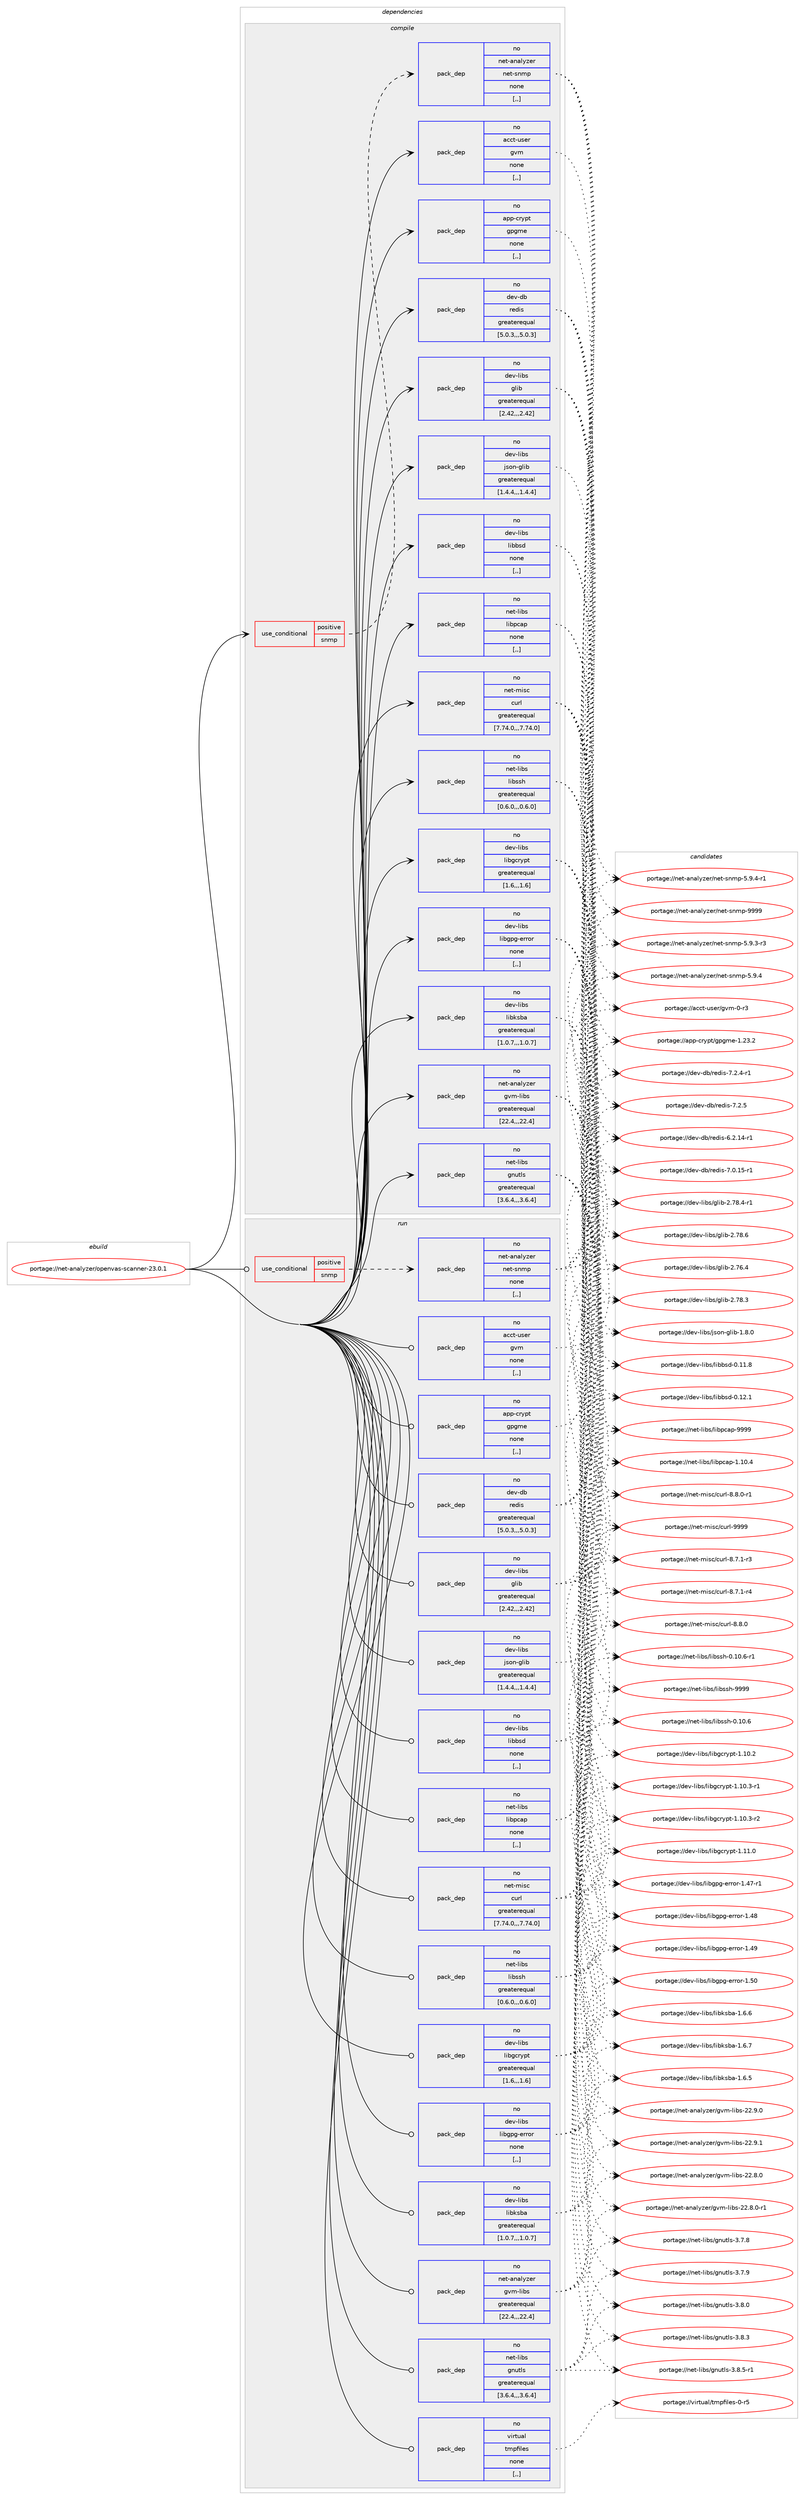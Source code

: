 digraph prolog {

# *************
# Graph options
# *************

newrank=true;
concentrate=true;
compound=true;
graph [rankdir=LR,fontname=Helvetica,fontsize=10,ranksep=1.5];#, ranksep=2.5, nodesep=0.2];
edge  [arrowhead=vee];
node  [fontname=Helvetica,fontsize=10];

# **********
# The ebuild
# **********

subgraph cluster_leftcol {
color=gray;
rank=same;
label=<<i>ebuild</i>>;
id [label="portage://net-analyzer/openvas-scanner-23.0.1", color=red, width=4, href="../net-analyzer/openvas-scanner-23.0.1.svg"];
}

# ****************
# The dependencies
# ****************

subgraph cluster_midcol {
color=gray;
label=<<i>dependencies</i>>;
subgraph cluster_compile {
fillcolor="#eeeeee";
style=filled;
label=<<i>compile</i>>;
subgraph cond85575 {
dependency332365 [label=<<TABLE BORDER="0" CELLBORDER="1" CELLSPACING="0" CELLPADDING="4"><TR><TD ROWSPAN="3" CELLPADDING="10">use_conditional</TD></TR><TR><TD>positive</TD></TR><TR><TD>snmp</TD></TR></TABLE>>, shape=none, color=red];
subgraph pack244259 {
dependency332366 [label=<<TABLE BORDER="0" CELLBORDER="1" CELLSPACING="0" CELLPADDING="4" WIDTH="220"><TR><TD ROWSPAN="6" CELLPADDING="30">pack_dep</TD></TR><TR><TD WIDTH="110">no</TD></TR><TR><TD>net-analyzer</TD></TR><TR><TD>net-snmp</TD></TR><TR><TD>none</TD></TR><TR><TD>[,,]</TD></TR></TABLE>>, shape=none, color=blue];
}
dependency332365:e -> dependency332366:w [weight=20,style="dashed",arrowhead="vee"];
}
id:e -> dependency332365:w [weight=20,style="solid",arrowhead="vee"];
subgraph pack244260 {
dependency332367 [label=<<TABLE BORDER="0" CELLBORDER="1" CELLSPACING="0" CELLPADDING="4" WIDTH="220"><TR><TD ROWSPAN="6" CELLPADDING="30">pack_dep</TD></TR><TR><TD WIDTH="110">no</TD></TR><TR><TD>acct-user</TD></TR><TR><TD>gvm</TD></TR><TR><TD>none</TD></TR><TR><TD>[,,]</TD></TR></TABLE>>, shape=none, color=blue];
}
id:e -> dependency332367:w [weight=20,style="solid",arrowhead="vee"];
subgraph pack244261 {
dependency332368 [label=<<TABLE BORDER="0" CELLBORDER="1" CELLSPACING="0" CELLPADDING="4" WIDTH="220"><TR><TD ROWSPAN="6" CELLPADDING="30">pack_dep</TD></TR><TR><TD WIDTH="110">no</TD></TR><TR><TD>app-crypt</TD></TR><TR><TD>gpgme</TD></TR><TR><TD>none</TD></TR><TR><TD>[,,]</TD></TR></TABLE>>, shape=none, color=blue];
}
id:e -> dependency332368:w [weight=20,style="solid",arrowhead="vee"];
subgraph pack244262 {
dependency332369 [label=<<TABLE BORDER="0" CELLBORDER="1" CELLSPACING="0" CELLPADDING="4" WIDTH="220"><TR><TD ROWSPAN="6" CELLPADDING="30">pack_dep</TD></TR><TR><TD WIDTH="110">no</TD></TR><TR><TD>dev-db</TD></TR><TR><TD>redis</TD></TR><TR><TD>greaterequal</TD></TR><TR><TD>[5.0.3,,,5.0.3]</TD></TR></TABLE>>, shape=none, color=blue];
}
id:e -> dependency332369:w [weight=20,style="solid",arrowhead="vee"];
subgraph pack244263 {
dependency332370 [label=<<TABLE BORDER="0" CELLBORDER="1" CELLSPACING="0" CELLPADDING="4" WIDTH="220"><TR><TD ROWSPAN="6" CELLPADDING="30">pack_dep</TD></TR><TR><TD WIDTH="110">no</TD></TR><TR><TD>dev-libs</TD></TR><TR><TD>glib</TD></TR><TR><TD>greaterequal</TD></TR><TR><TD>[2.42,,,2.42]</TD></TR></TABLE>>, shape=none, color=blue];
}
id:e -> dependency332370:w [weight=20,style="solid",arrowhead="vee"];
subgraph pack244264 {
dependency332371 [label=<<TABLE BORDER="0" CELLBORDER="1" CELLSPACING="0" CELLPADDING="4" WIDTH="220"><TR><TD ROWSPAN="6" CELLPADDING="30">pack_dep</TD></TR><TR><TD WIDTH="110">no</TD></TR><TR><TD>dev-libs</TD></TR><TR><TD>json-glib</TD></TR><TR><TD>greaterequal</TD></TR><TR><TD>[1.4.4,,,1.4.4]</TD></TR></TABLE>>, shape=none, color=blue];
}
id:e -> dependency332371:w [weight=20,style="solid",arrowhead="vee"];
subgraph pack244265 {
dependency332372 [label=<<TABLE BORDER="0" CELLBORDER="1" CELLSPACING="0" CELLPADDING="4" WIDTH="220"><TR><TD ROWSPAN="6" CELLPADDING="30">pack_dep</TD></TR><TR><TD WIDTH="110">no</TD></TR><TR><TD>dev-libs</TD></TR><TR><TD>libbsd</TD></TR><TR><TD>none</TD></TR><TR><TD>[,,]</TD></TR></TABLE>>, shape=none, color=blue];
}
id:e -> dependency332372:w [weight=20,style="solid",arrowhead="vee"];
subgraph pack244266 {
dependency332373 [label=<<TABLE BORDER="0" CELLBORDER="1" CELLSPACING="0" CELLPADDING="4" WIDTH="220"><TR><TD ROWSPAN="6" CELLPADDING="30">pack_dep</TD></TR><TR><TD WIDTH="110">no</TD></TR><TR><TD>dev-libs</TD></TR><TR><TD>libgcrypt</TD></TR><TR><TD>greaterequal</TD></TR><TR><TD>[1.6,,,1.6]</TD></TR></TABLE>>, shape=none, color=blue];
}
id:e -> dependency332373:w [weight=20,style="solid",arrowhead="vee"];
subgraph pack244267 {
dependency332374 [label=<<TABLE BORDER="0" CELLBORDER="1" CELLSPACING="0" CELLPADDING="4" WIDTH="220"><TR><TD ROWSPAN="6" CELLPADDING="30">pack_dep</TD></TR><TR><TD WIDTH="110">no</TD></TR><TR><TD>dev-libs</TD></TR><TR><TD>libgpg-error</TD></TR><TR><TD>none</TD></TR><TR><TD>[,,]</TD></TR></TABLE>>, shape=none, color=blue];
}
id:e -> dependency332374:w [weight=20,style="solid",arrowhead="vee"];
subgraph pack244268 {
dependency332375 [label=<<TABLE BORDER="0" CELLBORDER="1" CELLSPACING="0" CELLPADDING="4" WIDTH="220"><TR><TD ROWSPAN="6" CELLPADDING="30">pack_dep</TD></TR><TR><TD WIDTH="110">no</TD></TR><TR><TD>dev-libs</TD></TR><TR><TD>libksba</TD></TR><TR><TD>greaterequal</TD></TR><TR><TD>[1.0.7,,,1.0.7]</TD></TR></TABLE>>, shape=none, color=blue];
}
id:e -> dependency332375:w [weight=20,style="solid",arrowhead="vee"];
subgraph pack244269 {
dependency332376 [label=<<TABLE BORDER="0" CELLBORDER="1" CELLSPACING="0" CELLPADDING="4" WIDTH="220"><TR><TD ROWSPAN="6" CELLPADDING="30">pack_dep</TD></TR><TR><TD WIDTH="110">no</TD></TR><TR><TD>net-analyzer</TD></TR><TR><TD>gvm-libs</TD></TR><TR><TD>greaterequal</TD></TR><TR><TD>[22.4,,,22.4]</TD></TR></TABLE>>, shape=none, color=blue];
}
id:e -> dependency332376:w [weight=20,style="solid",arrowhead="vee"];
subgraph pack244270 {
dependency332377 [label=<<TABLE BORDER="0" CELLBORDER="1" CELLSPACING="0" CELLPADDING="4" WIDTH="220"><TR><TD ROWSPAN="6" CELLPADDING="30">pack_dep</TD></TR><TR><TD WIDTH="110">no</TD></TR><TR><TD>net-libs</TD></TR><TR><TD>gnutls</TD></TR><TR><TD>greaterequal</TD></TR><TR><TD>[3.6.4,,,3.6.4]</TD></TR></TABLE>>, shape=none, color=blue];
}
id:e -> dependency332377:w [weight=20,style="solid",arrowhead="vee"];
subgraph pack244271 {
dependency332378 [label=<<TABLE BORDER="0" CELLBORDER="1" CELLSPACING="0" CELLPADDING="4" WIDTH="220"><TR><TD ROWSPAN="6" CELLPADDING="30">pack_dep</TD></TR><TR><TD WIDTH="110">no</TD></TR><TR><TD>net-libs</TD></TR><TR><TD>libpcap</TD></TR><TR><TD>none</TD></TR><TR><TD>[,,]</TD></TR></TABLE>>, shape=none, color=blue];
}
id:e -> dependency332378:w [weight=20,style="solid",arrowhead="vee"];
subgraph pack244272 {
dependency332379 [label=<<TABLE BORDER="0" CELLBORDER="1" CELLSPACING="0" CELLPADDING="4" WIDTH="220"><TR><TD ROWSPAN="6" CELLPADDING="30">pack_dep</TD></TR><TR><TD WIDTH="110">no</TD></TR><TR><TD>net-libs</TD></TR><TR><TD>libssh</TD></TR><TR><TD>greaterequal</TD></TR><TR><TD>[0.6.0,,,0.6.0]</TD></TR></TABLE>>, shape=none, color=blue];
}
id:e -> dependency332379:w [weight=20,style="solid",arrowhead="vee"];
subgraph pack244273 {
dependency332380 [label=<<TABLE BORDER="0" CELLBORDER="1" CELLSPACING="0" CELLPADDING="4" WIDTH="220"><TR><TD ROWSPAN="6" CELLPADDING="30">pack_dep</TD></TR><TR><TD WIDTH="110">no</TD></TR><TR><TD>net-misc</TD></TR><TR><TD>curl</TD></TR><TR><TD>greaterequal</TD></TR><TR><TD>[7.74.0,,,7.74.0]</TD></TR></TABLE>>, shape=none, color=blue];
}
id:e -> dependency332380:w [weight=20,style="solid",arrowhead="vee"];
}
subgraph cluster_compileandrun {
fillcolor="#eeeeee";
style=filled;
label=<<i>compile and run</i>>;
}
subgraph cluster_run {
fillcolor="#eeeeee";
style=filled;
label=<<i>run</i>>;
subgraph cond85576 {
dependency332381 [label=<<TABLE BORDER="0" CELLBORDER="1" CELLSPACING="0" CELLPADDING="4"><TR><TD ROWSPAN="3" CELLPADDING="10">use_conditional</TD></TR><TR><TD>positive</TD></TR><TR><TD>snmp</TD></TR></TABLE>>, shape=none, color=red];
subgraph pack244274 {
dependency332382 [label=<<TABLE BORDER="0" CELLBORDER="1" CELLSPACING="0" CELLPADDING="4" WIDTH="220"><TR><TD ROWSPAN="6" CELLPADDING="30">pack_dep</TD></TR><TR><TD WIDTH="110">no</TD></TR><TR><TD>net-analyzer</TD></TR><TR><TD>net-snmp</TD></TR><TR><TD>none</TD></TR><TR><TD>[,,]</TD></TR></TABLE>>, shape=none, color=blue];
}
dependency332381:e -> dependency332382:w [weight=20,style="dashed",arrowhead="vee"];
}
id:e -> dependency332381:w [weight=20,style="solid",arrowhead="odot"];
subgraph pack244275 {
dependency332383 [label=<<TABLE BORDER="0" CELLBORDER="1" CELLSPACING="0" CELLPADDING="4" WIDTH="220"><TR><TD ROWSPAN="6" CELLPADDING="30">pack_dep</TD></TR><TR><TD WIDTH="110">no</TD></TR><TR><TD>acct-user</TD></TR><TR><TD>gvm</TD></TR><TR><TD>none</TD></TR><TR><TD>[,,]</TD></TR></TABLE>>, shape=none, color=blue];
}
id:e -> dependency332383:w [weight=20,style="solid",arrowhead="odot"];
subgraph pack244276 {
dependency332384 [label=<<TABLE BORDER="0" CELLBORDER="1" CELLSPACING="0" CELLPADDING="4" WIDTH="220"><TR><TD ROWSPAN="6" CELLPADDING="30">pack_dep</TD></TR><TR><TD WIDTH="110">no</TD></TR><TR><TD>app-crypt</TD></TR><TR><TD>gpgme</TD></TR><TR><TD>none</TD></TR><TR><TD>[,,]</TD></TR></TABLE>>, shape=none, color=blue];
}
id:e -> dependency332384:w [weight=20,style="solid",arrowhead="odot"];
subgraph pack244277 {
dependency332385 [label=<<TABLE BORDER="0" CELLBORDER="1" CELLSPACING="0" CELLPADDING="4" WIDTH="220"><TR><TD ROWSPAN="6" CELLPADDING="30">pack_dep</TD></TR><TR><TD WIDTH="110">no</TD></TR><TR><TD>dev-db</TD></TR><TR><TD>redis</TD></TR><TR><TD>greaterequal</TD></TR><TR><TD>[5.0.3,,,5.0.3]</TD></TR></TABLE>>, shape=none, color=blue];
}
id:e -> dependency332385:w [weight=20,style="solid",arrowhead="odot"];
subgraph pack244278 {
dependency332386 [label=<<TABLE BORDER="0" CELLBORDER="1" CELLSPACING="0" CELLPADDING="4" WIDTH="220"><TR><TD ROWSPAN="6" CELLPADDING="30">pack_dep</TD></TR><TR><TD WIDTH="110">no</TD></TR><TR><TD>dev-libs</TD></TR><TR><TD>glib</TD></TR><TR><TD>greaterequal</TD></TR><TR><TD>[2.42,,,2.42]</TD></TR></TABLE>>, shape=none, color=blue];
}
id:e -> dependency332386:w [weight=20,style="solid",arrowhead="odot"];
subgraph pack244279 {
dependency332387 [label=<<TABLE BORDER="0" CELLBORDER="1" CELLSPACING="0" CELLPADDING="4" WIDTH="220"><TR><TD ROWSPAN="6" CELLPADDING="30">pack_dep</TD></TR><TR><TD WIDTH="110">no</TD></TR><TR><TD>dev-libs</TD></TR><TR><TD>json-glib</TD></TR><TR><TD>greaterequal</TD></TR><TR><TD>[1.4.4,,,1.4.4]</TD></TR></TABLE>>, shape=none, color=blue];
}
id:e -> dependency332387:w [weight=20,style="solid",arrowhead="odot"];
subgraph pack244280 {
dependency332388 [label=<<TABLE BORDER="0" CELLBORDER="1" CELLSPACING="0" CELLPADDING="4" WIDTH="220"><TR><TD ROWSPAN="6" CELLPADDING="30">pack_dep</TD></TR><TR><TD WIDTH="110">no</TD></TR><TR><TD>dev-libs</TD></TR><TR><TD>libbsd</TD></TR><TR><TD>none</TD></TR><TR><TD>[,,]</TD></TR></TABLE>>, shape=none, color=blue];
}
id:e -> dependency332388:w [weight=20,style="solid",arrowhead="odot"];
subgraph pack244281 {
dependency332389 [label=<<TABLE BORDER="0" CELLBORDER="1" CELLSPACING="0" CELLPADDING="4" WIDTH="220"><TR><TD ROWSPAN="6" CELLPADDING="30">pack_dep</TD></TR><TR><TD WIDTH="110">no</TD></TR><TR><TD>dev-libs</TD></TR><TR><TD>libgcrypt</TD></TR><TR><TD>greaterequal</TD></TR><TR><TD>[1.6,,,1.6]</TD></TR></TABLE>>, shape=none, color=blue];
}
id:e -> dependency332389:w [weight=20,style="solid",arrowhead="odot"];
subgraph pack244282 {
dependency332390 [label=<<TABLE BORDER="0" CELLBORDER="1" CELLSPACING="0" CELLPADDING="4" WIDTH="220"><TR><TD ROWSPAN="6" CELLPADDING="30">pack_dep</TD></TR><TR><TD WIDTH="110">no</TD></TR><TR><TD>dev-libs</TD></TR><TR><TD>libgpg-error</TD></TR><TR><TD>none</TD></TR><TR><TD>[,,]</TD></TR></TABLE>>, shape=none, color=blue];
}
id:e -> dependency332390:w [weight=20,style="solid",arrowhead="odot"];
subgraph pack244283 {
dependency332391 [label=<<TABLE BORDER="0" CELLBORDER="1" CELLSPACING="0" CELLPADDING="4" WIDTH="220"><TR><TD ROWSPAN="6" CELLPADDING="30">pack_dep</TD></TR><TR><TD WIDTH="110">no</TD></TR><TR><TD>dev-libs</TD></TR><TR><TD>libksba</TD></TR><TR><TD>greaterequal</TD></TR><TR><TD>[1.0.7,,,1.0.7]</TD></TR></TABLE>>, shape=none, color=blue];
}
id:e -> dependency332391:w [weight=20,style="solid",arrowhead="odot"];
subgraph pack244284 {
dependency332392 [label=<<TABLE BORDER="0" CELLBORDER="1" CELLSPACING="0" CELLPADDING="4" WIDTH="220"><TR><TD ROWSPAN="6" CELLPADDING="30">pack_dep</TD></TR><TR><TD WIDTH="110">no</TD></TR><TR><TD>net-analyzer</TD></TR><TR><TD>gvm-libs</TD></TR><TR><TD>greaterequal</TD></TR><TR><TD>[22.4,,,22.4]</TD></TR></TABLE>>, shape=none, color=blue];
}
id:e -> dependency332392:w [weight=20,style="solid",arrowhead="odot"];
subgraph pack244285 {
dependency332393 [label=<<TABLE BORDER="0" CELLBORDER="1" CELLSPACING="0" CELLPADDING="4" WIDTH="220"><TR><TD ROWSPAN="6" CELLPADDING="30">pack_dep</TD></TR><TR><TD WIDTH="110">no</TD></TR><TR><TD>net-libs</TD></TR><TR><TD>gnutls</TD></TR><TR><TD>greaterequal</TD></TR><TR><TD>[3.6.4,,,3.6.4]</TD></TR></TABLE>>, shape=none, color=blue];
}
id:e -> dependency332393:w [weight=20,style="solid",arrowhead="odot"];
subgraph pack244286 {
dependency332394 [label=<<TABLE BORDER="0" CELLBORDER="1" CELLSPACING="0" CELLPADDING="4" WIDTH="220"><TR><TD ROWSPAN="6" CELLPADDING="30">pack_dep</TD></TR><TR><TD WIDTH="110">no</TD></TR><TR><TD>net-libs</TD></TR><TR><TD>libpcap</TD></TR><TR><TD>none</TD></TR><TR><TD>[,,]</TD></TR></TABLE>>, shape=none, color=blue];
}
id:e -> dependency332394:w [weight=20,style="solid",arrowhead="odot"];
subgraph pack244287 {
dependency332395 [label=<<TABLE BORDER="0" CELLBORDER="1" CELLSPACING="0" CELLPADDING="4" WIDTH="220"><TR><TD ROWSPAN="6" CELLPADDING="30">pack_dep</TD></TR><TR><TD WIDTH="110">no</TD></TR><TR><TD>net-libs</TD></TR><TR><TD>libssh</TD></TR><TR><TD>greaterequal</TD></TR><TR><TD>[0.6.0,,,0.6.0]</TD></TR></TABLE>>, shape=none, color=blue];
}
id:e -> dependency332395:w [weight=20,style="solid",arrowhead="odot"];
subgraph pack244288 {
dependency332396 [label=<<TABLE BORDER="0" CELLBORDER="1" CELLSPACING="0" CELLPADDING="4" WIDTH="220"><TR><TD ROWSPAN="6" CELLPADDING="30">pack_dep</TD></TR><TR><TD WIDTH="110">no</TD></TR><TR><TD>net-misc</TD></TR><TR><TD>curl</TD></TR><TR><TD>greaterequal</TD></TR><TR><TD>[7.74.0,,,7.74.0]</TD></TR></TABLE>>, shape=none, color=blue];
}
id:e -> dependency332396:w [weight=20,style="solid",arrowhead="odot"];
subgraph pack244289 {
dependency332397 [label=<<TABLE BORDER="0" CELLBORDER="1" CELLSPACING="0" CELLPADDING="4" WIDTH="220"><TR><TD ROWSPAN="6" CELLPADDING="30">pack_dep</TD></TR><TR><TD WIDTH="110">no</TD></TR><TR><TD>virtual</TD></TR><TR><TD>tmpfiles</TD></TR><TR><TD>none</TD></TR><TR><TD>[,,]</TD></TR></TABLE>>, shape=none, color=blue];
}
id:e -> dependency332397:w [weight=20,style="solid",arrowhead="odot"];
}
}

# **************
# The candidates
# **************

subgraph cluster_choices {
rank=same;
color=gray;
label=<<i>candidates</i>>;

subgraph choice244259 {
color=black;
nodesep=1;
choice11010111645971109710812112210111447110101116451151101091124553465746514511451 [label="portage://net-analyzer/net-snmp-5.9.3-r3", color=red, width=4,href="../net-analyzer/net-snmp-5.9.3-r3.svg"];
choice1101011164597110971081211221011144711010111645115110109112455346574652 [label="portage://net-analyzer/net-snmp-5.9.4", color=red, width=4,href="../net-analyzer/net-snmp-5.9.4.svg"];
choice11010111645971109710812112210111447110101116451151101091124553465746524511449 [label="portage://net-analyzer/net-snmp-5.9.4-r1", color=red, width=4,href="../net-analyzer/net-snmp-5.9.4-r1.svg"];
choice11010111645971109710812112210111447110101116451151101091124557575757 [label="portage://net-analyzer/net-snmp-9999", color=red, width=4,href="../net-analyzer/net-snmp-9999.svg"];
dependency332366:e -> choice11010111645971109710812112210111447110101116451151101091124553465746514511451:w [style=dotted,weight="100"];
dependency332366:e -> choice1101011164597110971081211221011144711010111645115110109112455346574652:w [style=dotted,weight="100"];
dependency332366:e -> choice11010111645971109710812112210111447110101116451151101091124553465746524511449:w [style=dotted,weight="100"];
dependency332366:e -> choice11010111645971109710812112210111447110101116451151101091124557575757:w [style=dotted,weight="100"];
}
subgraph choice244260 {
color=black;
nodesep=1;
choice979999116451171151011144710311810945484511451 [label="portage://acct-user/gvm-0-r3", color=red, width=4,href="../acct-user/gvm-0-r3.svg"];
dependency332367:e -> choice979999116451171151011144710311810945484511451:w [style=dotted,weight="100"];
}
subgraph choice244261 {
color=black;
nodesep=1;
choice9711211245991141211121164710311210310910145494650514650 [label="portage://app-crypt/gpgme-1.23.2", color=red, width=4,href="../app-crypt/gpgme-1.23.2.svg"];
dependency332368:e -> choice9711211245991141211121164710311210310910145494650514650:w [style=dotted,weight="100"];
}
subgraph choice244262 {
color=black;
nodesep=1;
choice100101118451009847114101100105115455446504649524511449 [label="portage://dev-db/redis-6.2.14-r1", color=red, width=4,href="../dev-db/redis-6.2.14-r1.svg"];
choice100101118451009847114101100105115455546484649534511449 [label="portage://dev-db/redis-7.0.15-r1", color=red, width=4,href="../dev-db/redis-7.0.15-r1.svg"];
choice1001011184510098471141011001051154555465046524511449 [label="portage://dev-db/redis-7.2.4-r1", color=red, width=4,href="../dev-db/redis-7.2.4-r1.svg"];
choice100101118451009847114101100105115455546504653 [label="portage://dev-db/redis-7.2.5", color=red, width=4,href="../dev-db/redis-7.2.5.svg"];
dependency332369:e -> choice100101118451009847114101100105115455446504649524511449:w [style=dotted,weight="100"];
dependency332369:e -> choice100101118451009847114101100105115455546484649534511449:w [style=dotted,weight="100"];
dependency332369:e -> choice1001011184510098471141011001051154555465046524511449:w [style=dotted,weight="100"];
dependency332369:e -> choice100101118451009847114101100105115455546504653:w [style=dotted,weight="100"];
}
subgraph choice244263 {
color=black;
nodesep=1;
choice1001011184510810598115471031081059845504655544652 [label="portage://dev-libs/glib-2.76.4", color=red, width=4,href="../dev-libs/glib-2.76.4.svg"];
choice1001011184510810598115471031081059845504655564651 [label="portage://dev-libs/glib-2.78.3", color=red, width=4,href="../dev-libs/glib-2.78.3.svg"];
choice10010111845108105981154710310810598455046555646524511449 [label="portage://dev-libs/glib-2.78.4-r1", color=red, width=4,href="../dev-libs/glib-2.78.4-r1.svg"];
choice1001011184510810598115471031081059845504655564654 [label="portage://dev-libs/glib-2.78.6", color=red, width=4,href="../dev-libs/glib-2.78.6.svg"];
dependency332370:e -> choice1001011184510810598115471031081059845504655544652:w [style=dotted,weight="100"];
dependency332370:e -> choice1001011184510810598115471031081059845504655564651:w [style=dotted,weight="100"];
dependency332370:e -> choice10010111845108105981154710310810598455046555646524511449:w [style=dotted,weight="100"];
dependency332370:e -> choice1001011184510810598115471031081059845504655564654:w [style=dotted,weight="100"];
}
subgraph choice244264 {
color=black;
nodesep=1;
choice1001011184510810598115471061151111104510310810598454946564648 [label="portage://dev-libs/json-glib-1.8.0", color=red, width=4,href="../dev-libs/json-glib-1.8.0.svg"];
dependency332371:e -> choice1001011184510810598115471061151111104510310810598454946564648:w [style=dotted,weight="100"];
}
subgraph choice244265 {
color=black;
nodesep=1;
choice100101118451081059811547108105989811510045484649494656 [label="portage://dev-libs/libbsd-0.11.8", color=red, width=4,href="../dev-libs/libbsd-0.11.8.svg"];
choice100101118451081059811547108105989811510045484649504649 [label="portage://dev-libs/libbsd-0.12.1", color=red, width=4,href="../dev-libs/libbsd-0.12.1.svg"];
dependency332372:e -> choice100101118451081059811547108105989811510045484649494656:w [style=dotted,weight="100"];
dependency332372:e -> choice100101118451081059811547108105989811510045484649504649:w [style=dotted,weight="100"];
}
subgraph choice244266 {
color=black;
nodesep=1;
choice100101118451081059811547108105981039911412111211645494649484650 [label="portage://dev-libs/libgcrypt-1.10.2", color=red, width=4,href="../dev-libs/libgcrypt-1.10.2.svg"];
choice1001011184510810598115471081059810399114121112116454946494846514511449 [label="portage://dev-libs/libgcrypt-1.10.3-r1", color=red, width=4,href="../dev-libs/libgcrypt-1.10.3-r1.svg"];
choice1001011184510810598115471081059810399114121112116454946494846514511450 [label="portage://dev-libs/libgcrypt-1.10.3-r2", color=red, width=4,href="../dev-libs/libgcrypt-1.10.3-r2.svg"];
choice100101118451081059811547108105981039911412111211645494649494648 [label="portage://dev-libs/libgcrypt-1.11.0", color=red, width=4,href="../dev-libs/libgcrypt-1.11.0.svg"];
dependency332373:e -> choice100101118451081059811547108105981039911412111211645494649484650:w [style=dotted,weight="100"];
dependency332373:e -> choice1001011184510810598115471081059810399114121112116454946494846514511449:w [style=dotted,weight="100"];
dependency332373:e -> choice1001011184510810598115471081059810399114121112116454946494846514511450:w [style=dotted,weight="100"];
dependency332373:e -> choice100101118451081059811547108105981039911412111211645494649494648:w [style=dotted,weight="100"];
}
subgraph choice244267 {
color=black;
nodesep=1;
choice100101118451081059811547108105981031121034510111411411111445494652554511449 [label="portage://dev-libs/libgpg-error-1.47-r1", color=red, width=4,href="../dev-libs/libgpg-error-1.47-r1.svg"];
choice10010111845108105981154710810598103112103451011141141111144549465256 [label="portage://dev-libs/libgpg-error-1.48", color=red, width=4,href="../dev-libs/libgpg-error-1.48.svg"];
choice10010111845108105981154710810598103112103451011141141111144549465257 [label="portage://dev-libs/libgpg-error-1.49", color=red, width=4,href="../dev-libs/libgpg-error-1.49.svg"];
choice10010111845108105981154710810598103112103451011141141111144549465348 [label="portage://dev-libs/libgpg-error-1.50", color=red, width=4,href="../dev-libs/libgpg-error-1.50.svg"];
dependency332374:e -> choice100101118451081059811547108105981031121034510111411411111445494652554511449:w [style=dotted,weight="100"];
dependency332374:e -> choice10010111845108105981154710810598103112103451011141141111144549465256:w [style=dotted,weight="100"];
dependency332374:e -> choice10010111845108105981154710810598103112103451011141141111144549465257:w [style=dotted,weight="100"];
dependency332374:e -> choice10010111845108105981154710810598103112103451011141141111144549465348:w [style=dotted,weight="100"];
}
subgraph choice244268 {
color=black;
nodesep=1;
choice100101118451081059811547108105981071159897454946544653 [label="portage://dev-libs/libksba-1.6.5", color=red, width=4,href="../dev-libs/libksba-1.6.5.svg"];
choice100101118451081059811547108105981071159897454946544654 [label="portage://dev-libs/libksba-1.6.6", color=red, width=4,href="../dev-libs/libksba-1.6.6.svg"];
choice100101118451081059811547108105981071159897454946544655 [label="portage://dev-libs/libksba-1.6.7", color=red, width=4,href="../dev-libs/libksba-1.6.7.svg"];
dependency332375:e -> choice100101118451081059811547108105981071159897454946544653:w [style=dotted,weight="100"];
dependency332375:e -> choice100101118451081059811547108105981071159897454946544654:w [style=dotted,weight="100"];
dependency332375:e -> choice100101118451081059811547108105981071159897454946544655:w [style=dotted,weight="100"];
}
subgraph choice244269 {
color=black;
nodesep=1;
choice11010111645971109710812112210111447103118109451081059811545505046564648 [label="portage://net-analyzer/gvm-libs-22.8.0", color=red, width=4,href="../net-analyzer/gvm-libs-22.8.0.svg"];
choice110101116459711097108121122101114471031181094510810598115455050465646484511449 [label="portage://net-analyzer/gvm-libs-22.8.0-r1", color=red, width=4,href="../net-analyzer/gvm-libs-22.8.0-r1.svg"];
choice11010111645971109710812112210111447103118109451081059811545505046574648 [label="portage://net-analyzer/gvm-libs-22.9.0", color=red, width=4,href="../net-analyzer/gvm-libs-22.9.0.svg"];
choice11010111645971109710812112210111447103118109451081059811545505046574649 [label="portage://net-analyzer/gvm-libs-22.9.1", color=red, width=4,href="../net-analyzer/gvm-libs-22.9.1.svg"];
dependency332376:e -> choice11010111645971109710812112210111447103118109451081059811545505046564648:w [style=dotted,weight="100"];
dependency332376:e -> choice110101116459711097108121122101114471031181094510810598115455050465646484511449:w [style=dotted,weight="100"];
dependency332376:e -> choice11010111645971109710812112210111447103118109451081059811545505046574648:w [style=dotted,weight="100"];
dependency332376:e -> choice11010111645971109710812112210111447103118109451081059811545505046574649:w [style=dotted,weight="100"];
}
subgraph choice244270 {
color=black;
nodesep=1;
choice110101116451081059811547103110117116108115455146554656 [label="portage://net-libs/gnutls-3.7.8", color=red, width=4,href="../net-libs/gnutls-3.7.8.svg"];
choice110101116451081059811547103110117116108115455146554657 [label="portage://net-libs/gnutls-3.7.9", color=red, width=4,href="../net-libs/gnutls-3.7.9.svg"];
choice110101116451081059811547103110117116108115455146564648 [label="portage://net-libs/gnutls-3.8.0", color=red, width=4,href="../net-libs/gnutls-3.8.0.svg"];
choice110101116451081059811547103110117116108115455146564651 [label="portage://net-libs/gnutls-3.8.3", color=red, width=4,href="../net-libs/gnutls-3.8.3.svg"];
choice1101011164510810598115471031101171161081154551465646534511449 [label="portage://net-libs/gnutls-3.8.5-r1", color=red, width=4,href="../net-libs/gnutls-3.8.5-r1.svg"];
dependency332377:e -> choice110101116451081059811547103110117116108115455146554656:w [style=dotted,weight="100"];
dependency332377:e -> choice110101116451081059811547103110117116108115455146554657:w [style=dotted,weight="100"];
dependency332377:e -> choice110101116451081059811547103110117116108115455146564648:w [style=dotted,weight="100"];
dependency332377:e -> choice110101116451081059811547103110117116108115455146564651:w [style=dotted,weight="100"];
dependency332377:e -> choice1101011164510810598115471031101171161081154551465646534511449:w [style=dotted,weight="100"];
}
subgraph choice244271 {
color=black;
nodesep=1;
choice11010111645108105981154710810598112999711245494649484652 [label="portage://net-libs/libpcap-1.10.4", color=red, width=4,href="../net-libs/libpcap-1.10.4.svg"];
choice1101011164510810598115471081059811299971124557575757 [label="portage://net-libs/libpcap-9999", color=red, width=4,href="../net-libs/libpcap-9999.svg"];
dependency332378:e -> choice11010111645108105981154710810598112999711245494649484652:w [style=dotted,weight="100"];
dependency332378:e -> choice1101011164510810598115471081059811299971124557575757:w [style=dotted,weight="100"];
}
subgraph choice244272 {
color=black;
nodesep=1;
choice1101011164510810598115471081059811511510445484649484654 [label="portage://net-libs/libssh-0.10.6", color=red, width=4,href="../net-libs/libssh-0.10.6.svg"];
choice11010111645108105981154710810598115115104454846494846544511449 [label="portage://net-libs/libssh-0.10.6-r1", color=red, width=4,href="../net-libs/libssh-0.10.6-r1.svg"];
choice110101116451081059811547108105981151151044557575757 [label="portage://net-libs/libssh-9999", color=red, width=4,href="../net-libs/libssh-9999.svg"];
dependency332379:e -> choice1101011164510810598115471081059811511510445484649484654:w [style=dotted,weight="100"];
dependency332379:e -> choice11010111645108105981154710810598115115104454846494846544511449:w [style=dotted,weight="100"];
dependency332379:e -> choice110101116451081059811547108105981151151044557575757:w [style=dotted,weight="100"];
}
subgraph choice244273 {
color=black;
nodesep=1;
choice110101116451091051159947991171141084556465546494511451 [label="portage://net-misc/curl-8.7.1-r3", color=red, width=4,href="../net-misc/curl-8.7.1-r3.svg"];
choice110101116451091051159947991171141084556465546494511452 [label="portage://net-misc/curl-8.7.1-r4", color=red, width=4,href="../net-misc/curl-8.7.1-r4.svg"];
choice11010111645109105115994799117114108455646564648 [label="portage://net-misc/curl-8.8.0", color=red, width=4,href="../net-misc/curl-8.8.0.svg"];
choice110101116451091051159947991171141084556465646484511449 [label="portage://net-misc/curl-8.8.0-r1", color=red, width=4,href="../net-misc/curl-8.8.0-r1.svg"];
choice110101116451091051159947991171141084557575757 [label="portage://net-misc/curl-9999", color=red, width=4,href="../net-misc/curl-9999.svg"];
dependency332380:e -> choice110101116451091051159947991171141084556465546494511451:w [style=dotted,weight="100"];
dependency332380:e -> choice110101116451091051159947991171141084556465546494511452:w [style=dotted,weight="100"];
dependency332380:e -> choice11010111645109105115994799117114108455646564648:w [style=dotted,weight="100"];
dependency332380:e -> choice110101116451091051159947991171141084556465646484511449:w [style=dotted,weight="100"];
dependency332380:e -> choice110101116451091051159947991171141084557575757:w [style=dotted,weight="100"];
}
subgraph choice244274 {
color=black;
nodesep=1;
choice11010111645971109710812112210111447110101116451151101091124553465746514511451 [label="portage://net-analyzer/net-snmp-5.9.3-r3", color=red, width=4,href="../net-analyzer/net-snmp-5.9.3-r3.svg"];
choice1101011164597110971081211221011144711010111645115110109112455346574652 [label="portage://net-analyzer/net-snmp-5.9.4", color=red, width=4,href="../net-analyzer/net-snmp-5.9.4.svg"];
choice11010111645971109710812112210111447110101116451151101091124553465746524511449 [label="portage://net-analyzer/net-snmp-5.9.4-r1", color=red, width=4,href="../net-analyzer/net-snmp-5.9.4-r1.svg"];
choice11010111645971109710812112210111447110101116451151101091124557575757 [label="portage://net-analyzer/net-snmp-9999", color=red, width=4,href="../net-analyzer/net-snmp-9999.svg"];
dependency332382:e -> choice11010111645971109710812112210111447110101116451151101091124553465746514511451:w [style=dotted,weight="100"];
dependency332382:e -> choice1101011164597110971081211221011144711010111645115110109112455346574652:w [style=dotted,weight="100"];
dependency332382:e -> choice11010111645971109710812112210111447110101116451151101091124553465746524511449:w [style=dotted,weight="100"];
dependency332382:e -> choice11010111645971109710812112210111447110101116451151101091124557575757:w [style=dotted,weight="100"];
}
subgraph choice244275 {
color=black;
nodesep=1;
choice979999116451171151011144710311810945484511451 [label="portage://acct-user/gvm-0-r3", color=red, width=4,href="../acct-user/gvm-0-r3.svg"];
dependency332383:e -> choice979999116451171151011144710311810945484511451:w [style=dotted,weight="100"];
}
subgraph choice244276 {
color=black;
nodesep=1;
choice9711211245991141211121164710311210310910145494650514650 [label="portage://app-crypt/gpgme-1.23.2", color=red, width=4,href="../app-crypt/gpgme-1.23.2.svg"];
dependency332384:e -> choice9711211245991141211121164710311210310910145494650514650:w [style=dotted,weight="100"];
}
subgraph choice244277 {
color=black;
nodesep=1;
choice100101118451009847114101100105115455446504649524511449 [label="portage://dev-db/redis-6.2.14-r1", color=red, width=4,href="../dev-db/redis-6.2.14-r1.svg"];
choice100101118451009847114101100105115455546484649534511449 [label="portage://dev-db/redis-7.0.15-r1", color=red, width=4,href="../dev-db/redis-7.0.15-r1.svg"];
choice1001011184510098471141011001051154555465046524511449 [label="portage://dev-db/redis-7.2.4-r1", color=red, width=4,href="../dev-db/redis-7.2.4-r1.svg"];
choice100101118451009847114101100105115455546504653 [label="portage://dev-db/redis-7.2.5", color=red, width=4,href="../dev-db/redis-7.2.5.svg"];
dependency332385:e -> choice100101118451009847114101100105115455446504649524511449:w [style=dotted,weight="100"];
dependency332385:e -> choice100101118451009847114101100105115455546484649534511449:w [style=dotted,weight="100"];
dependency332385:e -> choice1001011184510098471141011001051154555465046524511449:w [style=dotted,weight="100"];
dependency332385:e -> choice100101118451009847114101100105115455546504653:w [style=dotted,weight="100"];
}
subgraph choice244278 {
color=black;
nodesep=1;
choice1001011184510810598115471031081059845504655544652 [label="portage://dev-libs/glib-2.76.4", color=red, width=4,href="../dev-libs/glib-2.76.4.svg"];
choice1001011184510810598115471031081059845504655564651 [label="portage://dev-libs/glib-2.78.3", color=red, width=4,href="../dev-libs/glib-2.78.3.svg"];
choice10010111845108105981154710310810598455046555646524511449 [label="portage://dev-libs/glib-2.78.4-r1", color=red, width=4,href="../dev-libs/glib-2.78.4-r1.svg"];
choice1001011184510810598115471031081059845504655564654 [label="portage://dev-libs/glib-2.78.6", color=red, width=4,href="../dev-libs/glib-2.78.6.svg"];
dependency332386:e -> choice1001011184510810598115471031081059845504655544652:w [style=dotted,weight="100"];
dependency332386:e -> choice1001011184510810598115471031081059845504655564651:w [style=dotted,weight="100"];
dependency332386:e -> choice10010111845108105981154710310810598455046555646524511449:w [style=dotted,weight="100"];
dependency332386:e -> choice1001011184510810598115471031081059845504655564654:w [style=dotted,weight="100"];
}
subgraph choice244279 {
color=black;
nodesep=1;
choice1001011184510810598115471061151111104510310810598454946564648 [label="portage://dev-libs/json-glib-1.8.0", color=red, width=4,href="../dev-libs/json-glib-1.8.0.svg"];
dependency332387:e -> choice1001011184510810598115471061151111104510310810598454946564648:w [style=dotted,weight="100"];
}
subgraph choice244280 {
color=black;
nodesep=1;
choice100101118451081059811547108105989811510045484649494656 [label="portage://dev-libs/libbsd-0.11.8", color=red, width=4,href="../dev-libs/libbsd-0.11.8.svg"];
choice100101118451081059811547108105989811510045484649504649 [label="portage://dev-libs/libbsd-0.12.1", color=red, width=4,href="../dev-libs/libbsd-0.12.1.svg"];
dependency332388:e -> choice100101118451081059811547108105989811510045484649494656:w [style=dotted,weight="100"];
dependency332388:e -> choice100101118451081059811547108105989811510045484649504649:w [style=dotted,weight="100"];
}
subgraph choice244281 {
color=black;
nodesep=1;
choice100101118451081059811547108105981039911412111211645494649484650 [label="portage://dev-libs/libgcrypt-1.10.2", color=red, width=4,href="../dev-libs/libgcrypt-1.10.2.svg"];
choice1001011184510810598115471081059810399114121112116454946494846514511449 [label="portage://dev-libs/libgcrypt-1.10.3-r1", color=red, width=4,href="../dev-libs/libgcrypt-1.10.3-r1.svg"];
choice1001011184510810598115471081059810399114121112116454946494846514511450 [label="portage://dev-libs/libgcrypt-1.10.3-r2", color=red, width=4,href="../dev-libs/libgcrypt-1.10.3-r2.svg"];
choice100101118451081059811547108105981039911412111211645494649494648 [label="portage://dev-libs/libgcrypt-1.11.0", color=red, width=4,href="../dev-libs/libgcrypt-1.11.0.svg"];
dependency332389:e -> choice100101118451081059811547108105981039911412111211645494649484650:w [style=dotted,weight="100"];
dependency332389:e -> choice1001011184510810598115471081059810399114121112116454946494846514511449:w [style=dotted,weight="100"];
dependency332389:e -> choice1001011184510810598115471081059810399114121112116454946494846514511450:w [style=dotted,weight="100"];
dependency332389:e -> choice100101118451081059811547108105981039911412111211645494649494648:w [style=dotted,weight="100"];
}
subgraph choice244282 {
color=black;
nodesep=1;
choice100101118451081059811547108105981031121034510111411411111445494652554511449 [label="portage://dev-libs/libgpg-error-1.47-r1", color=red, width=4,href="../dev-libs/libgpg-error-1.47-r1.svg"];
choice10010111845108105981154710810598103112103451011141141111144549465256 [label="portage://dev-libs/libgpg-error-1.48", color=red, width=4,href="../dev-libs/libgpg-error-1.48.svg"];
choice10010111845108105981154710810598103112103451011141141111144549465257 [label="portage://dev-libs/libgpg-error-1.49", color=red, width=4,href="../dev-libs/libgpg-error-1.49.svg"];
choice10010111845108105981154710810598103112103451011141141111144549465348 [label="portage://dev-libs/libgpg-error-1.50", color=red, width=4,href="../dev-libs/libgpg-error-1.50.svg"];
dependency332390:e -> choice100101118451081059811547108105981031121034510111411411111445494652554511449:w [style=dotted,weight="100"];
dependency332390:e -> choice10010111845108105981154710810598103112103451011141141111144549465256:w [style=dotted,weight="100"];
dependency332390:e -> choice10010111845108105981154710810598103112103451011141141111144549465257:w [style=dotted,weight="100"];
dependency332390:e -> choice10010111845108105981154710810598103112103451011141141111144549465348:w [style=dotted,weight="100"];
}
subgraph choice244283 {
color=black;
nodesep=1;
choice100101118451081059811547108105981071159897454946544653 [label="portage://dev-libs/libksba-1.6.5", color=red, width=4,href="../dev-libs/libksba-1.6.5.svg"];
choice100101118451081059811547108105981071159897454946544654 [label="portage://dev-libs/libksba-1.6.6", color=red, width=4,href="../dev-libs/libksba-1.6.6.svg"];
choice100101118451081059811547108105981071159897454946544655 [label="portage://dev-libs/libksba-1.6.7", color=red, width=4,href="../dev-libs/libksba-1.6.7.svg"];
dependency332391:e -> choice100101118451081059811547108105981071159897454946544653:w [style=dotted,weight="100"];
dependency332391:e -> choice100101118451081059811547108105981071159897454946544654:w [style=dotted,weight="100"];
dependency332391:e -> choice100101118451081059811547108105981071159897454946544655:w [style=dotted,weight="100"];
}
subgraph choice244284 {
color=black;
nodesep=1;
choice11010111645971109710812112210111447103118109451081059811545505046564648 [label="portage://net-analyzer/gvm-libs-22.8.0", color=red, width=4,href="../net-analyzer/gvm-libs-22.8.0.svg"];
choice110101116459711097108121122101114471031181094510810598115455050465646484511449 [label="portage://net-analyzer/gvm-libs-22.8.0-r1", color=red, width=4,href="../net-analyzer/gvm-libs-22.8.0-r1.svg"];
choice11010111645971109710812112210111447103118109451081059811545505046574648 [label="portage://net-analyzer/gvm-libs-22.9.0", color=red, width=4,href="../net-analyzer/gvm-libs-22.9.0.svg"];
choice11010111645971109710812112210111447103118109451081059811545505046574649 [label="portage://net-analyzer/gvm-libs-22.9.1", color=red, width=4,href="../net-analyzer/gvm-libs-22.9.1.svg"];
dependency332392:e -> choice11010111645971109710812112210111447103118109451081059811545505046564648:w [style=dotted,weight="100"];
dependency332392:e -> choice110101116459711097108121122101114471031181094510810598115455050465646484511449:w [style=dotted,weight="100"];
dependency332392:e -> choice11010111645971109710812112210111447103118109451081059811545505046574648:w [style=dotted,weight="100"];
dependency332392:e -> choice11010111645971109710812112210111447103118109451081059811545505046574649:w [style=dotted,weight="100"];
}
subgraph choice244285 {
color=black;
nodesep=1;
choice110101116451081059811547103110117116108115455146554656 [label="portage://net-libs/gnutls-3.7.8", color=red, width=4,href="../net-libs/gnutls-3.7.8.svg"];
choice110101116451081059811547103110117116108115455146554657 [label="portage://net-libs/gnutls-3.7.9", color=red, width=4,href="../net-libs/gnutls-3.7.9.svg"];
choice110101116451081059811547103110117116108115455146564648 [label="portage://net-libs/gnutls-3.8.0", color=red, width=4,href="../net-libs/gnutls-3.8.0.svg"];
choice110101116451081059811547103110117116108115455146564651 [label="portage://net-libs/gnutls-3.8.3", color=red, width=4,href="../net-libs/gnutls-3.8.3.svg"];
choice1101011164510810598115471031101171161081154551465646534511449 [label="portage://net-libs/gnutls-3.8.5-r1", color=red, width=4,href="../net-libs/gnutls-3.8.5-r1.svg"];
dependency332393:e -> choice110101116451081059811547103110117116108115455146554656:w [style=dotted,weight="100"];
dependency332393:e -> choice110101116451081059811547103110117116108115455146554657:w [style=dotted,weight="100"];
dependency332393:e -> choice110101116451081059811547103110117116108115455146564648:w [style=dotted,weight="100"];
dependency332393:e -> choice110101116451081059811547103110117116108115455146564651:w [style=dotted,weight="100"];
dependency332393:e -> choice1101011164510810598115471031101171161081154551465646534511449:w [style=dotted,weight="100"];
}
subgraph choice244286 {
color=black;
nodesep=1;
choice11010111645108105981154710810598112999711245494649484652 [label="portage://net-libs/libpcap-1.10.4", color=red, width=4,href="../net-libs/libpcap-1.10.4.svg"];
choice1101011164510810598115471081059811299971124557575757 [label="portage://net-libs/libpcap-9999", color=red, width=4,href="../net-libs/libpcap-9999.svg"];
dependency332394:e -> choice11010111645108105981154710810598112999711245494649484652:w [style=dotted,weight="100"];
dependency332394:e -> choice1101011164510810598115471081059811299971124557575757:w [style=dotted,weight="100"];
}
subgraph choice244287 {
color=black;
nodesep=1;
choice1101011164510810598115471081059811511510445484649484654 [label="portage://net-libs/libssh-0.10.6", color=red, width=4,href="../net-libs/libssh-0.10.6.svg"];
choice11010111645108105981154710810598115115104454846494846544511449 [label="portage://net-libs/libssh-0.10.6-r1", color=red, width=4,href="../net-libs/libssh-0.10.6-r1.svg"];
choice110101116451081059811547108105981151151044557575757 [label="portage://net-libs/libssh-9999", color=red, width=4,href="../net-libs/libssh-9999.svg"];
dependency332395:e -> choice1101011164510810598115471081059811511510445484649484654:w [style=dotted,weight="100"];
dependency332395:e -> choice11010111645108105981154710810598115115104454846494846544511449:w [style=dotted,weight="100"];
dependency332395:e -> choice110101116451081059811547108105981151151044557575757:w [style=dotted,weight="100"];
}
subgraph choice244288 {
color=black;
nodesep=1;
choice110101116451091051159947991171141084556465546494511451 [label="portage://net-misc/curl-8.7.1-r3", color=red, width=4,href="../net-misc/curl-8.7.1-r3.svg"];
choice110101116451091051159947991171141084556465546494511452 [label="portage://net-misc/curl-8.7.1-r4", color=red, width=4,href="../net-misc/curl-8.7.1-r4.svg"];
choice11010111645109105115994799117114108455646564648 [label="portage://net-misc/curl-8.8.0", color=red, width=4,href="../net-misc/curl-8.8.0.svg"];
choice110101116451091051159947991171141084556465646484511449 [label="portage://net-misc/curl-8.8.0-r1", color=red, width=4,href="../net-misc/curl-8.8.0-r1.svg"];
choice110101116451091051159947991171141084557575757 [label="portage://net-misc/curl-9999", color=red, width=4,href="../net-misc/curl-9999.svg"];
dependency332396:e -> choice110101116451091051159947991171141084556465546494511451:w [style=dotted,weight="100"];
dependency332396:e -> choice110101116451091051159947991171141084556465546494511452:w [style=dotted,weight="100"];
dependency332396:e -> choice11010111645109105115994799117114108455646564648:w [style=dotted,weight="100"];
dependency332396:e -> choice110101116451091051159947991171141084556465646484511449:w [style=dotted,weight="100"];
dependency332396:e -> choice110101116451091051159947991171141084557575757:w [style=dotted,weight="100"];
}
subgraph choice244289 {
color=black;
nodesep=1;
choice118105114116117971084711610911210210510810111545484511453 [label="portage://virtual/tmpfiles-0-r5", color=red, width=4,href="../virtual/tmpfiles-0-r5.svg"];
dependency332397:e -> choice118105114116117971084711610911210210510810111545484511453:w [style=dotted,weight="100"];
}
}

}
